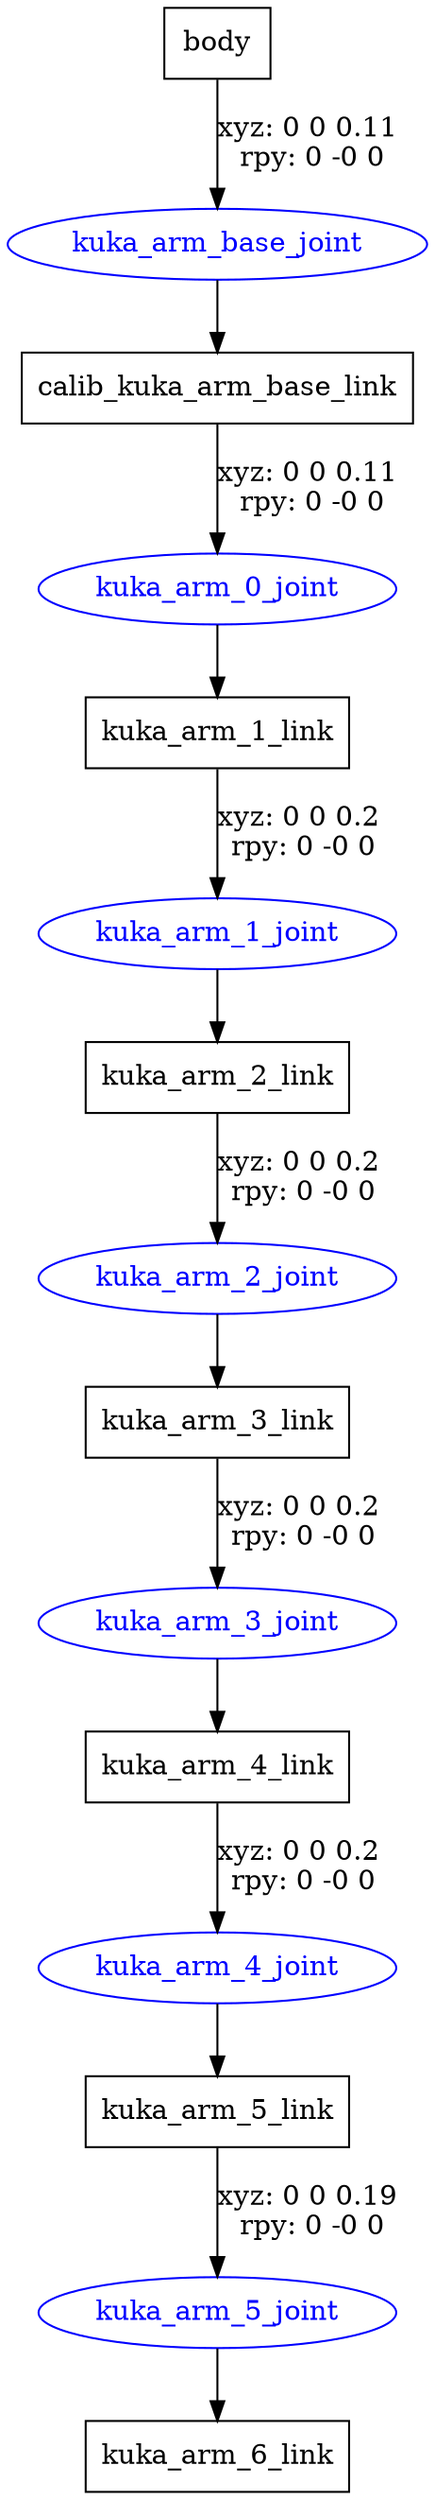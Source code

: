digraph G {
node [shape=box];
"body" [label="body"];
"calib_kuka_arm_base_link" [label="calib_kuka_arm_base_link"];
"kuka_arm_1_link" [label="kuka_arm_1_link"];
"kuka_arm_2_link" [label="kuka_arm_2_link"];
"kuka_arm_3_link" [label="kuka_arm_3_link"];
"kuka_arm_4_link" [label="kuka_arm_4_link"];
"kuka_arm_5_link" [label="kuka_arm_5_link"];
"kuka_arm_6_link" [label="kuka_arm_6_link"];
node [shape=ellipse, color=blue, fontcolor=blue];
"body" -> "kuka_arm_base_joint" [label="xyz: 0 0 0.11 \nrpy: 0 -0 0"]
"kuka_arm_base_joint" -> "calib_kuka_arm_base_link"
"calib_kuka_arm_base_link" -> "kuka_arm_0_joint" [label="xyz: 0 0 0.11 \nrpy: 0 -0 0"]
"kuka_arm_0_joint" -> "kuka_arm_1_link"
"kuka_arm_1_link" -> "kuka_arm_1_joint" [label="xyz: 0 0 0.2 \nrpy: 0 -0 0"]
"kuka_arm_1_joint" -> "kuka_arm_2_link"
"kuka_arm_2_link" -> "kuka_arm_2_joint" [label="xyz: 0 0 0.2 \nrpy: 0 -0 0"]
"kuka_arm_2_joint" -> "kuka_arm_3_link"
"kuka_arm_3_link" -> "kuka_arm_3_joint" [label="xyz: 0 0 0.2 \nrpy: 0 -0 0"]
"kuka_arm_3_joint" -> "kuka_arm_4_link"
"kuka_arm_4_link" -> "kuka_arm_4_joint" [label="xyz: 0 0 0.2 \nrpy: 0 -0 0"]
"kuka_arm_4_joint" -> "kuka_arm_5_link"
"kuka_arm_5_link" -> "kuka_arm_5_joint" [label="xyz: 0 0 0.19 \nrpy: 0 -0 0"]
"kuka_arm_5_joint" -> "kuka_arm_6_link"
}
